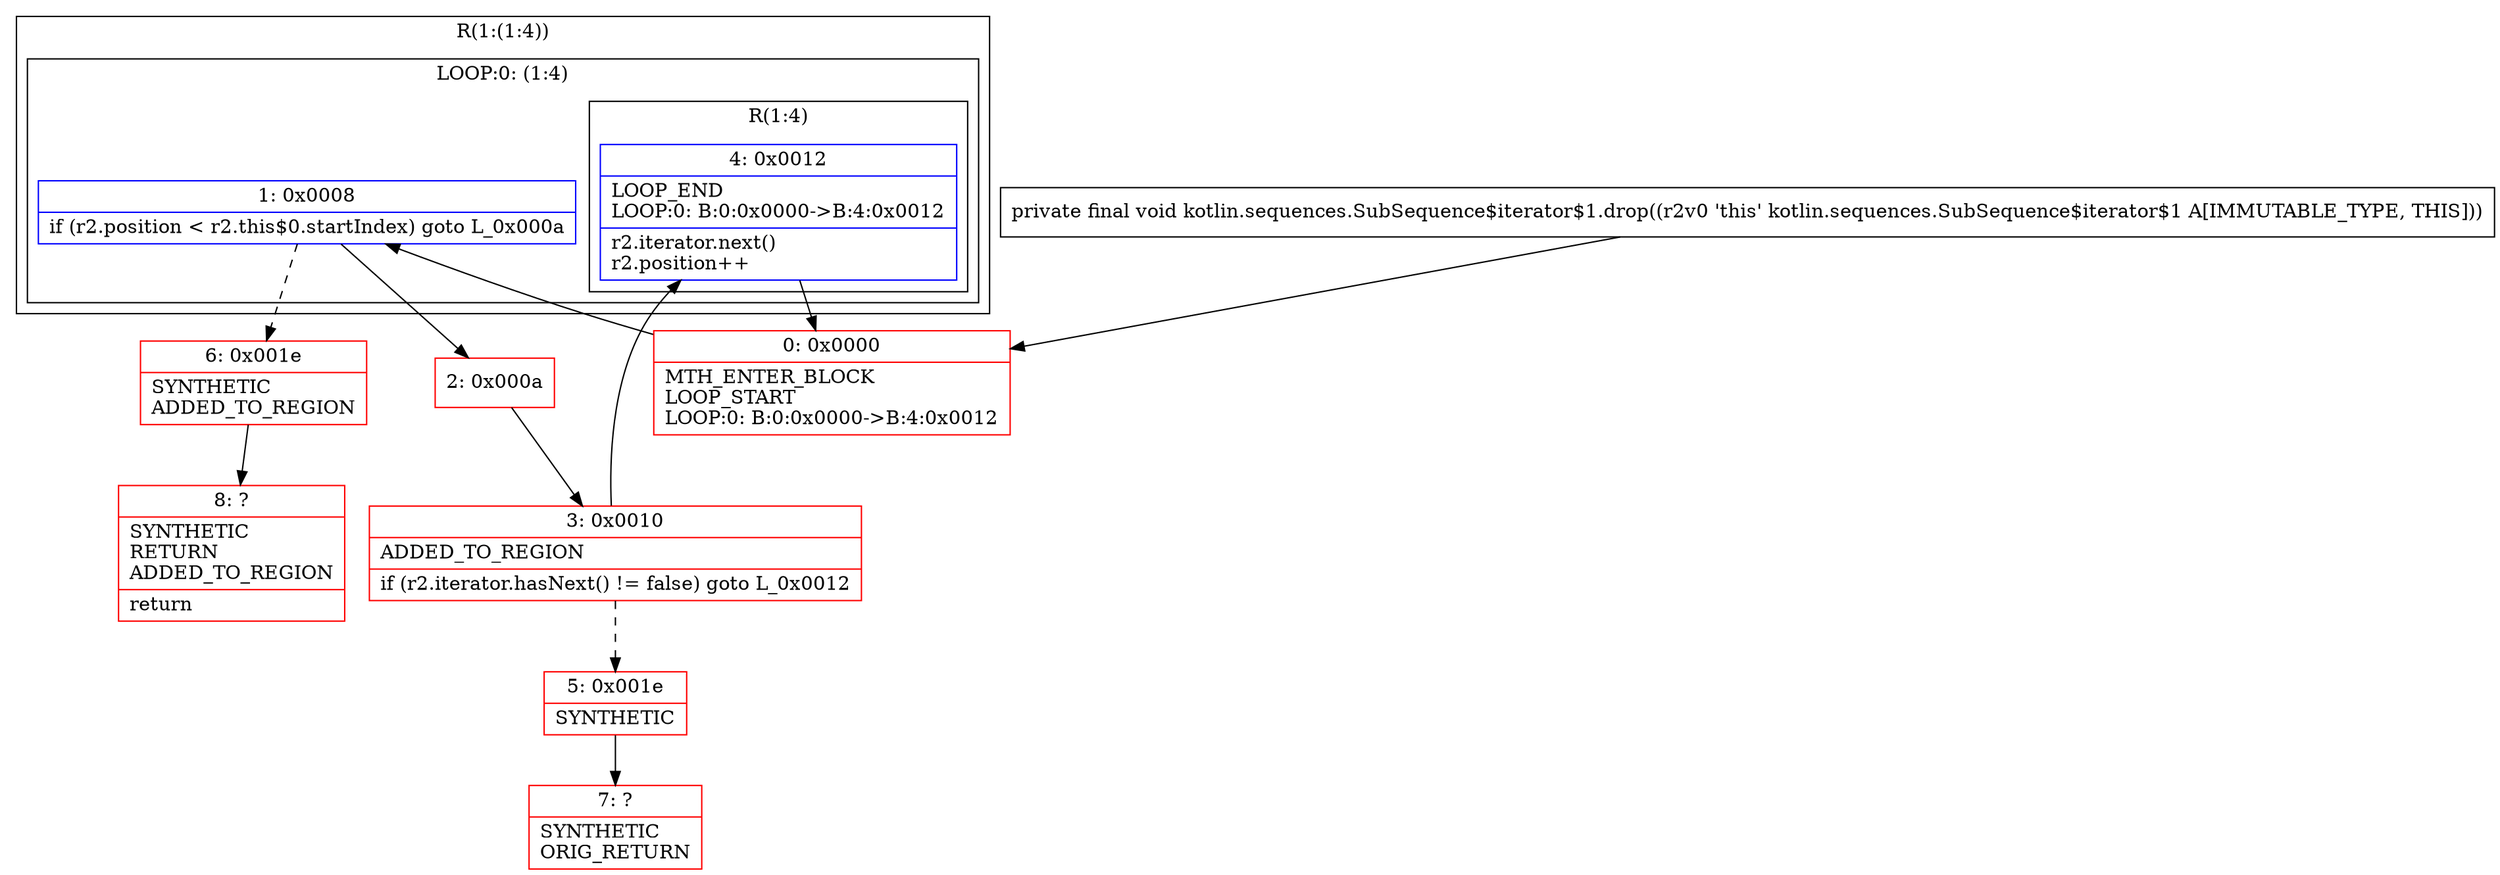 digraph "CFG forkotlin.sequences.SubSequence$iterator$1.drop()V" {
subgraph cluster_Region_781685857 {
label = "R(1:(1:4))";
node [shape=record,color=blue];
subgraph cluster_LoopRegion_1941891418 {
label = "LOOP:0: (1:4)";
node [shape=record,color=blue];
Node_1 [shape=record,label="{1\:\ 0x0008|if (r2.position \< r2.this$0.startIndex) goto L_0x000a\l}"];
subgraph cluster_Region_224182822 {
label = "R(1:4)";
node [shape=record,color=blue];
Node_4 [shape=record,label="{4\:\ 0x0012|LOOP_END\lLOOP:0: B:0:0x0000\-\>B:4:0x0012\l|r2.iterator.next()\lr2.position++\l}"];
}
}
}
Node_0 [shape=record,color=red,label="{0\:\ 0x0000|MTH_ENTER_BLOCK\lLOOP_START\lLOOP:0: B:0:0x0000\-\>B:4:0x0012\l}"];
Node_2 [shape=record,color=red,label="{2\:\ 0x000a}"];
Node_3 [shape=record,color=red,label="{3\:\ 0x0010|ADDED_TO_REGION\l|if (r2.iterator.hasNext() != false) goto L_0x0012\l}"];
Node_5 [shape=record,color=red,label="{5\:\ 0x001e|SYNTHETIC\l}"];
Node_6 [shape=record,color=red,label="{6\:\ 0x001e|SYNTHETIC\lADDED_TO_REGION\l}"];
Node_7 [shape=record,color=red,label="{7\:\ ?|SYNTHETIC\lORIG_RETURN\l}"];
Node_8 [shape=record,color=red,label="{8\:\ ?|SYNTHETIC\lRETURN\lADDED_TO_REGION\l|return\l}"];
MethodNode[shape=record,label="{private final void kotlin.sequences.SubSequence$iterator$1.drop((r2v0 'this' kotlin.sequences.SubSequence$iterator$1 A[IMMUTABLE_TYPE, THIS])) }"];
MethodNode -> Node_0;
Node_1 -> Node_2;
Node_1 -> Node_6[style=dashed];
Node_4 -> Node_0;
Node_0 -> Node_1;
Node_2 -> Node_3;
Node_3 -> Node_4;
Node_3 -> Node_5[style=dashed];
Node_5 -> Node_7;
Node_6 -> Node_8;
}


